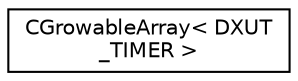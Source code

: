 digraph "Graphical Class Hierarchy"
{
  edge [fontname="Helvetica",fontsize="10",labelfontname="Helvetica",labelfontsize="10"];
  node [fontname="Helvetica",fontsize="10",shape=record];
  rankdir="LR";
  Node1 [label="CGrowableArray\< DXUT\l_TIMER \>",height=0.2,width=0.4,color="black", fillcolor="white", style="filled",URL="$class_c_growable_array.html"];
}
